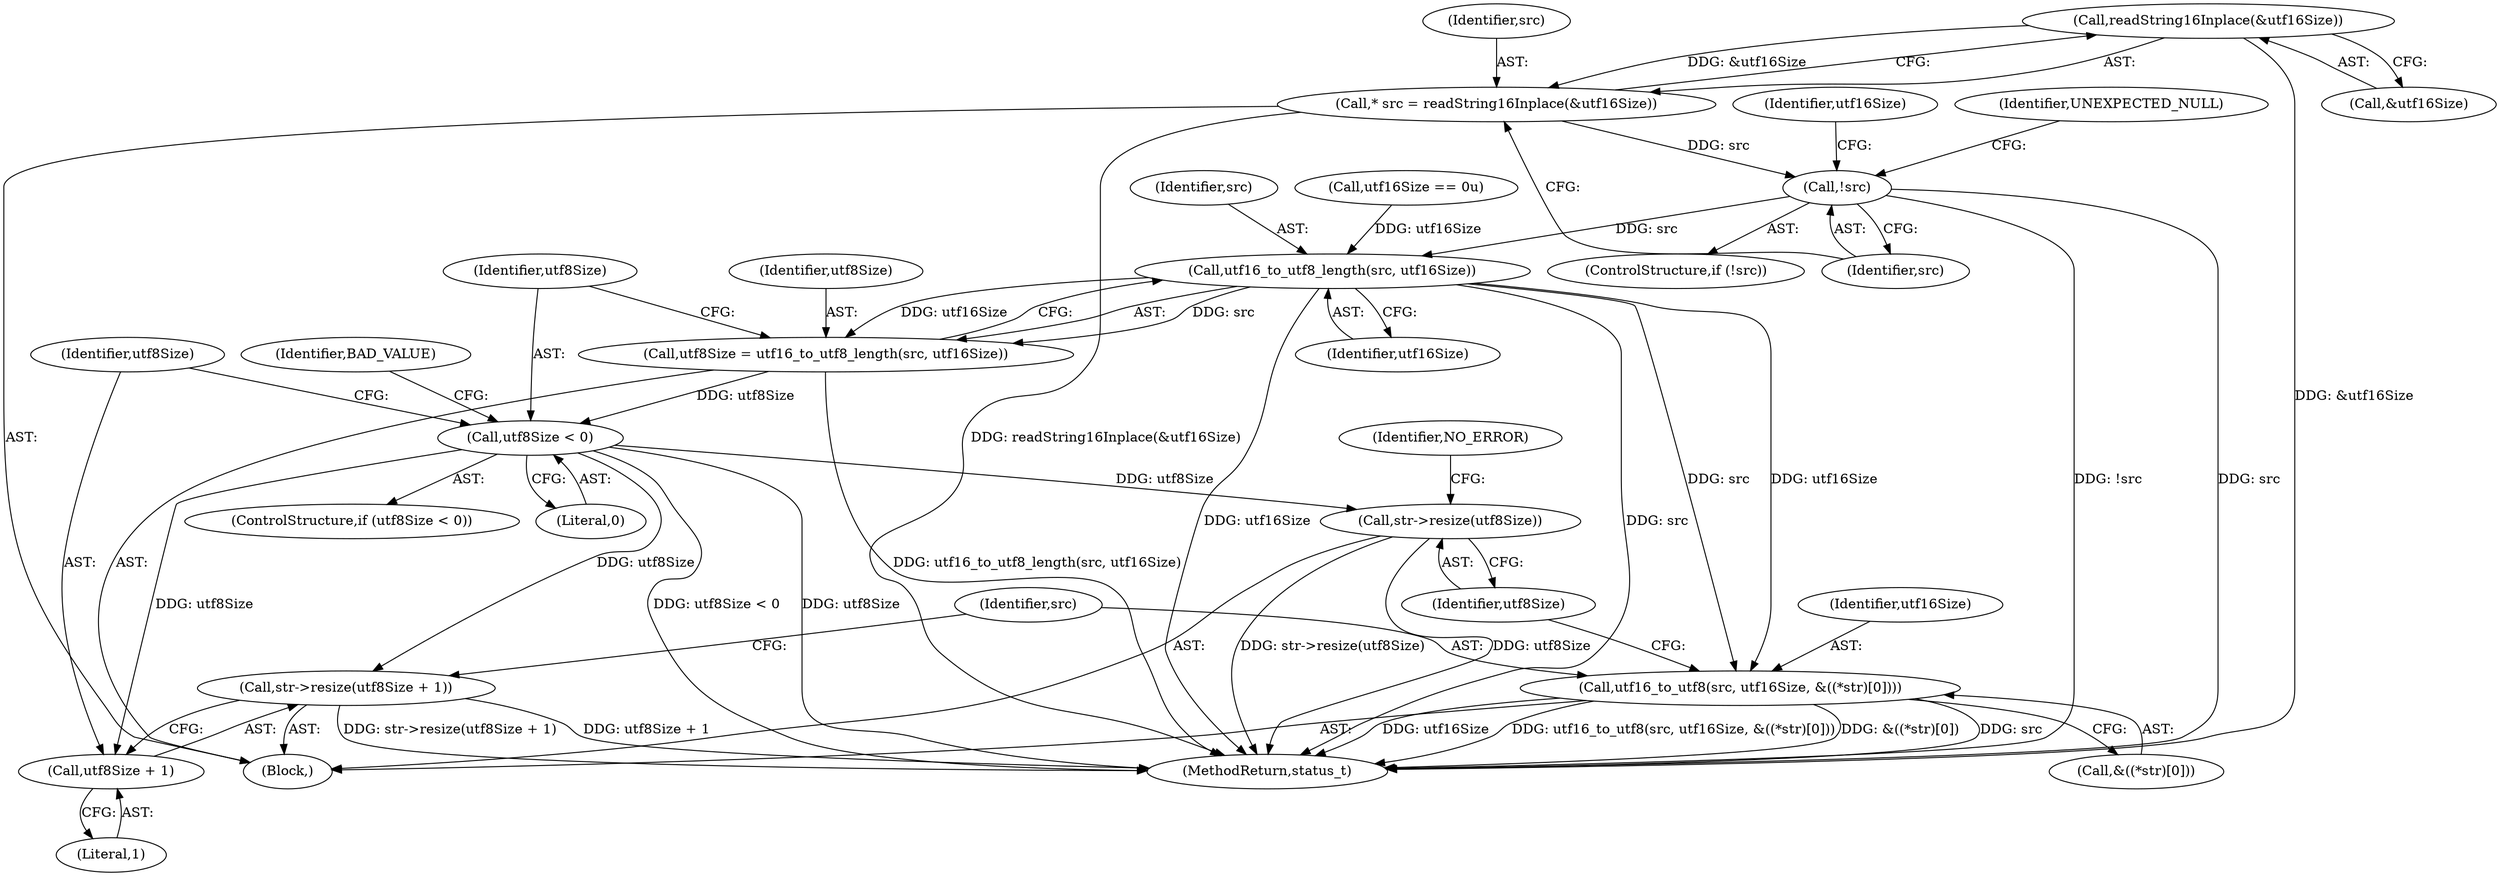 digraph "1_Android_1f4b49e64adf4623eefda503bca61e253597b9bf@API" {
"1000110" [label="(Call,readString16Inplace(&utf16Size))"];
"1000108" [label="(Call,* src = readString16Inplace(&utf16Size))"];
"1000114" [label="(Call,!src)"];
"1000130" [label="(Call,utf16_to_utf8_length(src, utf16Size))"];
"1000128" [label="(Call,utf8Size = utf16_to_utf8_length(src, utf16Size))"];
"1000134" [label="(Call,utf8Size < 0)"];
"1000140" [label="(Call,str->resize(utf8Size + 1))"];
"1000141" [label="(Call,utf8Size + 1)"];
"1000152" [label="(Call,str->resize(utf8Size))"];
"1000144" [label="(Call,utf16_to_utf8(src, utf16Size, &((*str)[0])))"];
"1000140" [label="(Call,str->resize(utf8Size + 1))"];
"1000146" [label="(Identifier,utf16Size)"];
"1000139" [label="(Identifier,BAD_VALUE)"];
"1000113" [label="(ControlStructure,if (!src))"];
"1000114" [label="(Call,!src)"];
"1000152" [label="(Call,str->resize(utf8Size))"];
"1000144" [label="(Call,utf16_to_utf8(src, utf16Size, &((*str)[0])))"];
"1000111" [label="(Call,&utf16Size)"];
"1000118" [label="(Identifier,UNEXPECTED_NULL)"];
"1000147" [label="(Call,&((*str)[0]))"];
"1000128" [label="(Call,utf8Size = utf16_to_utf8_length(src, utf16Size))"];
"1000108" [label="(Call,* src = readString16Inplace(&utf16Size))"];
"1000133" [label="(ControlStructure,if (utf8Size < 0))"];
"1000109" [label="(Identifier,src)"];
"1000110" [label="(Call,readString16Inplace(&utf16Size))"];
"1000131" [label="(Identifier,src)"];
"1000136" [label="(Literal,0)"];
"1000115" [label="(Identifier,src)"];
"1000129" [label="(Identifier,utf8Size)"];
"1000121" [label="(Identifier,utf16Size)"];
"1000153" [label="(Identifier,utf8Size)"];
"1000143" [label="(Literal,1)"];
"1000142" [label="(Identifier,utf8Size)"];
"1000155" [label="(Identifier,NO_ERROR)"];
"1000102" [label="(Block,)"];
"1000130" [label="(Call,utf16_to_utf8_length(src, utf16Size))"];
"1000135" [label="(Identifier,utf8Size)"];
"1000134" [label="(Call,utf8Size < 0)"];
"1000156" [label="(MethodReturn,status_t)"];
"1000132" [label="(Identifier,utf16Size)"];
"1000141" [label="(Call,utf8Size + 1)"];
"1000120" [label="(Call,utf16Size == 0u)"];
"1000145" [label="(Identifier,src)"];
"1000110" -> "1000108"  [label="AST: "];
"1000110" -> "1000111"  [label="CFG: "];
"1000111" -> "1000110"  [label="AST: "];
"1000108" -> "1000110"  [label="CFG: "];
"1000110" -> "1000156"  [label="DDG: &utf16Size"];
"1000110" -> "1000108"  [label="DDG: &utf16Size"];
"1000108" -> "1000102"  [label="AST: "];
"1000109" -> "1000108"  [label="AST: "];
"1000115" -> "1000108"  [label="CFG: "];
"1000108" -> "1000156"  [label="DDG: readString16Inplace(&utf16Size)"];
"1000108" -> "1000114"  [label="DDG: src"];
"1000114" -> "1000113"  [label="AST: "];
"1000114" -> "1000115"  [label="CFG: "];
"1000115" -> "1000114"  [label="AST: "];
"1000118" -> "1000114"  [label="CFG: "];
"1000121" -> "1000114"  [label="CFG: "];
"1000114" -> "1000156"  [label="DDG: !src"];
"1000114" -> "1000156"  [label="DDG: src"];
"1000114" -> "1000130"  [label="DDG: src"];
"1000130" -> "1000128"  [label="AST: "];
"1000130" -> "1000132"  [label="CFG: "];
"1000131" -> "1000130"  [label="AST: "];
"1000132" -> "1000130"  [label="AST: "];
"1000128" -> "1000130"  [label="CFG: "];
"1000130" -> "1000156"  [label="DDG: utf16Size"];
"1000130" -> "1000156"  [label="DDG: src"];
"1000130" -> "1000128"  [label="DDG: src"];
"1000130" -> "1000128"  [label="DDG: utf16Size"];
"1000120" -> "1000130"  [label="DDG: utf16Size"];
"1000130" -> "1000144"  [label="DDG: src"];
"1000130" -> "1000144"  [label="DDG: utf16Size"];
"1000128" -> "1000102"  [label="AST: "];
"1000129" -> "1000128"  [label="AST: "];
"1000135" -> "1000128"  [label="CFG: "];
"1000128" -> "1000156"  [label="DDG: utf16_to_utf8_length(src, utf16Size)"];
"1000128" -> "1000134"  [label="DDG: utf8Size"];
"1000134" -> "1000133"  [label="AST: "];
"1000134" -> "1000136"  [label="CFG: "];
"1000135" -> "1000134"  [label="AST: "];
"1000136" -> "1000134"  [label="AST: "];
"1000139" -> "1000134"  [label="CFG: "];
"1000142" -> "1000134"  [label="CFG: "];
"1000134" -> "1000156"  [label="DDG: utf8Size < 0"];
"1000134" -> "1000156"  [label="DDG: utf8Size"];
"1000134" -> "1000140"  [label="DDG: utf8Size"];
"1000134" -> "1000141"  [label="DDG: utf8Size"];
"1000134" -> "1000152"  [label="DDG: utf8Size"];
"1000140" -> "1000102"  [label="AST: "];
"1000140" -> "1000141"  [label="CFG: "];
"1000141" -> "1000140"  [label="AST: "];
"1000145" -> "1000140"  [label="CFG: "];
"1000140" -> "1000156"  [label="DDG: utf8Size + 1"];
"1000140" -> "1000156"  [label="DDG: str->resize(utf8Size + 1)"];
"1000141" -> "1000143"  [label="CFG: "];
"1000142" -> "1000141"  [label="AST: "];
"1000143" -> "1000141"  [label="AST: "];
"1000152" -> "1000102"  [label="AST: "];
"1000152" -> "1000153"  [label="CFG: "];
"1000153" -> "1000152"  [label="AST: "];
"1000155" -> "1000152"  [label="CFG: "];
"1000152" -> "1000156"  [label="DDG: utf8Size"];
"1000152" -> "1000156"  [label="DDG: str->resize(utf8Size)"];
"1000144" -> "1000102"  [label="AST: "];
"1000144" -> "1000147"  [label="CFG: "];
"1000145" -> "1000144"  [label="AST: "];
"1000146" -> "1000144"  [label="AST: "];
"1000147" -> "1000144"  [label="AST: "];
"1000153" -> "1000144"  [label="CFG: "];
"1000144" -> "1000156"  [label="DDG: src"];
"1000144" -> "1000156"  [label="DDG: utf16Size"];
"1000144" -> "1000156"  [label="DDG: utf16_to_utf8(src, utf16Size, &((*str)[0]))"];
"1000144" -> "1000156"  [label="DDG: &((*str)[0])"];
}

